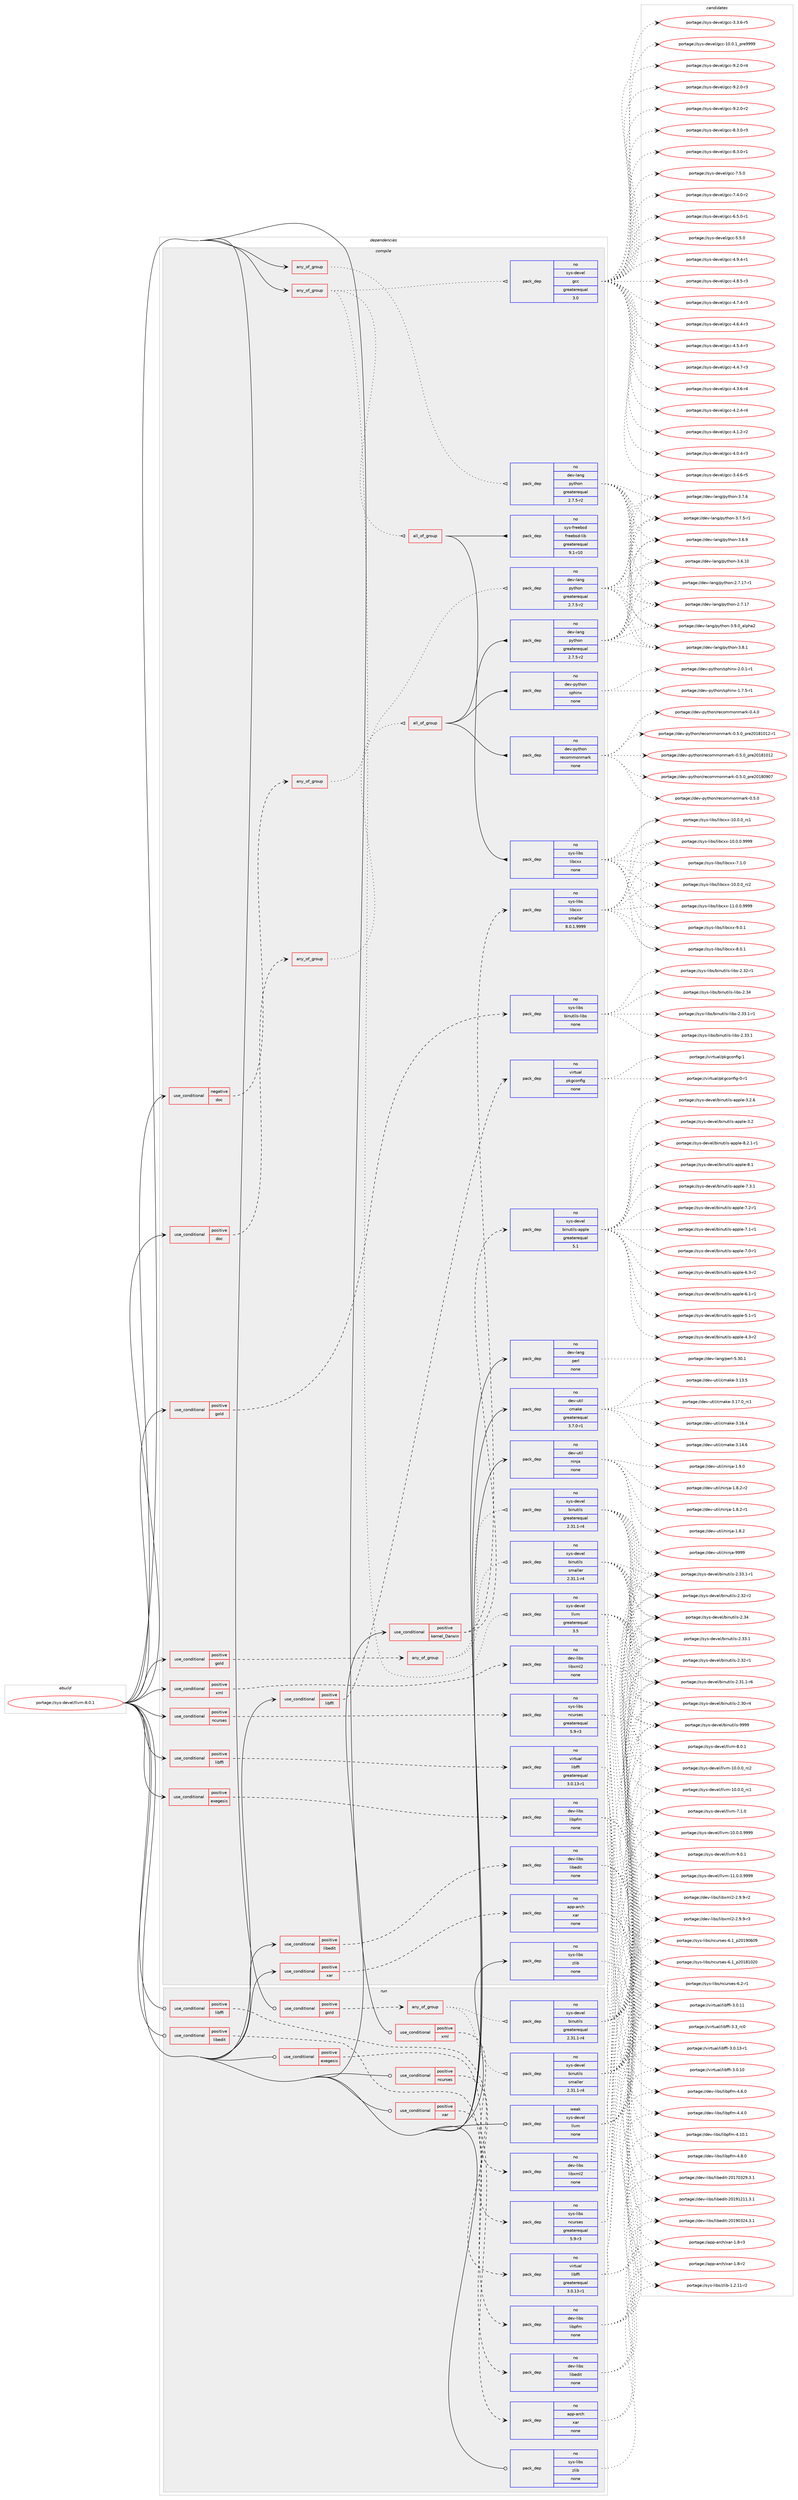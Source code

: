 digraph prolog {

# *************
# Graph options
# *************

newrank=true;
concentrate=true;
compound=true;
graph [rankdir=LR,fontname=Helvetica,fontsize=10,ranksep=1.5];#, ranksep=2.5, nodesep=0.2];
edge  [arrowhead=vee];
node  [fontname=Helvetica,fontsize=10];

# **********
# The ebuild
# **********

subgraph cluster_leftcol {
color=gray;
rank=same;
label=<<i>ebuild</i>>;
id [label="portage://sys-devel/llvm-8.0.1", color=red, width=4, href="../sys-devel/llvm-8.0.1.svg"];
}

# ****************
# The dependencies
# ****************

subgraph cluster_midcol {
color=gray;
label=<<i>dependencies</i>>;
subgraph cluster_compile {
fillcolor="#eeeeee";
style=filled;
label=<<i>compile</i>>;
subgraph any1010 {
dependency48656 [label=<<TABLE BORDER="0" CELLBORDER="1" CELLSPACING="0" CELLPADDING="4"><TR><TD CELLPADDING="10">any_of_group</TD></TR></TABLE>>, shape=none, color=red];subgraph pack37797 {
dependency48657 [label=<<TABLE BORDER="0" CELLBORDER="1" CELLSPACING="0" CELLPADDING="4" WIDTH="220"><TR><TD ROWSPAN="6" CELLPADDING="30">pack_dep</TD></TR><TR><TD WIDTH="110">no</TD></TR><TR><TD>dev-lang</TD></TR><TR><TD>python</TD></TR><TR><TD>greaterequal</TD></TR><TR><TD>2.7.5-r2</TD></TR></TABLE>>, shape=none, color=blue];
}
dependency48656:e -> dependency48657:w [weight=20,style="dotted",arrowhead="oinv"];
}
id:e -> dependency48656:w [weight=20,style="solid",arrowhead="vee"];
subgraph any1011 {
dependency48658 [label=<<TABLE BORDER="0" CELLBORDER="1" CELLSPACING="0" CELLPADDING="4"><TR><TD CELLPADDING="10">any_of_group</TD></TR></TABLE>>, shape=none, color=red];subgraph pack37798 {
dependency48659 [label=<<TABLE BORDER="0" CELLBORDER="1" CELLSPACING="0" CELLPADDING="4" WIDTH="220"><TR><TD ROWSPAN="6" CELLPADDING="30">pack_dep</TD></TR><TR><TD WIDTH="110">no</TD></TR><TR><TD>sys-devel</TD></TR><TR><TD>gcc</TD></TR><TR><TD>greaterequal</TD></TR><TR><TD>3.0</TD></TR></TABLE>>, shape=none, color=blue];
}
dependency48658:e -> dependency48659:w [weight=20,style="dotted",arrowhead="oinv"];
subgraph pack37799 {
dependency48660 [label=<<TABLE BORDER="0" CELLBORDER="1" CELLSPACING="0" CELLPADDING="4" WIDTH="220"><TR><TD ROWSPAN="6" CELLPADDING="30">pack_dep</TD></TR><TR><TD WIDTH="110">no</TD></TR><TR><TD>sys-devel</TD></TR><TR><TD>llvm</TD></TR><TR><TD>greaterequal</TD></TR><TR><TD>3.5</TD></TR></TABLE>>, shape=none, color=blue];
}
dependency48658:e -> dependency48660:w [weight=20,style="dotted",arrowhead="oinv"];
subgraph all63 {
dependency48661 [label=<<TABLE BORDER="0" CELLBORDER="1" CELLSPACING="0" CELLPADDING="4"><TR><TD CELLPADDING="10">all_of_group</TD></TR></TABLE>>, shape=none, color=red];subgraph pack37800 {
dependency48662 [label=<<TABLE BORDER="0" CELLBORDER="1" CELLSPACING="0" CELLPADDING="4" WIDTH="220"><TR><TD ROWSPAN="6" CELLPADDING="30">pack_dep</TD></TR><TR><TD WIDTH="110">no</TD></TR><TR><TD>sys-freebsd</TD></TR><TR><TD>freebsd-lib</TD></TR><TR><TD>greaterequal</TD></TR><TR><TD>9.1-r10</TD></TR></TABLE>>, shape=none, color=blue];
}
dependency48661:e -> dependency48662:w [weight=20,style="solid",arrowhead="inv"];
subgraph pack37801 {
dependency48663 [label=<<TABLE BORDER="0" CELLBORDER="1" CELLSPACING="0" CELLPADDING="4" WIDTH="220"><TR><TD ROWSPAN="6" CELLPADDING="30">pack_dep</TD></TR><TR><TD WIDTH="110">no</TD></TR><TR><TD>sys-libs</TD></TR><TR><TD>libcxx</TD></TR><TR><TD>none</TD></TR><TR><TD></TD></TR></TABLE>>, shape=none, color=blue];
}
dependency48661:e -> dependency48663:w [weight=20,style="solid",arrowhead="inv"];
}
dependency48658:e -> dependency48661:w [weight=20,style="dotted",arrowhead="oinv"];
}
id:e -> dependency48658:w [weight=20,style="solid",arrowhead="vee"];
subgraph cond9789 {
dependency48664 [label=<<TABLE BORDER="0" CELLBORDER="1" CELLSPACING="0" CELLPADDING="4"><TR><TD ROWSPAN="3" CELLPADDING="10">use_conditional</TD></TR><TR><TD>negative</TD></TR><TR><TD>doc</TD></TR></TABLE>>, shape=none, color=red];
subgraph any1012 {
dependency48665 [label=<<TABLE BORDER="0" CELLBORDER="1" CELLSPACING="0" CELLPADDING="4"><TR><TD CELLPADDING="10">any_of_group</TD></TR></TABLE>>, shape=none, color=red];subgraph pack37802 {
dependency48666 [label=<<TABLE BORDER="0" CELLBORDER="1" CELLSPACING="0" CELLPADDING="4" WIDTH="220"><TR><TD ROWSPAN="6" CELLPADDING="30">pack_dep</TD></TR><TR><TD WIDTH="110">no</TD></TR><TR><TD>dev-lang</TD></TR><TR><TD>python</TD></TR><TR><TD>greaterequal</TD></TR><TR><TD>2.7.5-r2</TD></TR></TABLE>>, shape=none, color=blue];
}
dependency48665:e -> dependency48666:w [weight=20,style="dotted",arrowhead="oinv"];
}
dependency48664:e -> dependency48665:w [weight=20,style="dashed",arrowhead="vee"];
}
id:e -> dependency48664:w [weight=20,style="solid",arrowhead="vee"];
subgraph cond9790 {
dependency48667 [label=<<TABLE BORDER="0" CELLBORDER="1" CELLSPACING="0" CELLPADDING="4"><TR><TD ROWSPAN="3" CELLPADDING="10">use_conditional</TD></TR><TR><TD>positive</TD></TR><TR><TD>doc</TD></TR></TABLE>>, shape=none, color=red];
subgraph any1013 {
dependency48668 [label=<<TABLE BORDER="0" CELLBORDER="1" CELLSPACING="0" CELLPADDING="4"><TR><TD CELLPADDING="10">any_of_group</TD></TR></TABLE>>, shape=none, color=red];subgraph all64 {
dependency48669 [label=<<TABLE BORDER="0" CELLBORDER="1" CELLSPACING="0" CELLPADDING="4"><TR><TD CELLPADDING="10">all_of_group</TD></TR></TABLE>>, shape=none, color=red];subgraph pack37803 {
dependency48670 [label=<<TABLE BORDER="0" CELLBORDER="1" CELLSPACING="0" CELLPADDING="4" WIDTH="220"><TR><TD ROWSPAN="6" CELLPADDING="30">pack_dep</TD></TR><TR><TD WIDTH="110">no</TD></TR><TR><TD>dev-lang</TD></TR><TR><TD>python</TD></TR><TR><TD>greaterequal</TD></TR><TR><TD>2.7.5-r2</TD></TR></TABLE>>, shape=none, color=blue];
}
dependency48669:e -> dependency48670:w [weight=20,style="solid",arrowhead="inv"];
subgraph pack37804 {
dependency48671 [label=<<TABLE BORDER="0" CELLBORDER="1" CELLSPACING="0" CELLPADDING="4" WIDTH="220"><TR><TD ROWSPAN="6" CELLPADDING="30">pack_dep</TD></TR><TR><TD WIDTH="110">no</TD></TR><TR><TD>dev-python</TD></TR><TR><TD>recommonmark</TD></TR><TR><TD>none</TD></TR><TR><TD></TD></TR></TABLE>>, shape=none, color=blue];
}
dependency48669:e -> dependency48671:w [weight=20,style="solid",arrowhead="inv"];
subgraph pack37805 {
dependency48672 [label=<<TABLE BORDER="0" CELLBORDER="1" CELLSPACING="0" CELLPADDING="4" WIDTH="220"><TR><TD ROWSPAN="6" CELLPADDING="30">pack_dep</TD></TR><TR><TD WIDTH="110">no</TD></TR><TR><TD>dev-python</TD></TR><TR><TD>sphinx</TD></TR><TR><TD>none</TD></TR><TR><TD></TD></TR></TABLE>>, shape=none, color=blue];
}
dependency48669:e -> dependency48672:w [weight=20,style="solid",arrowhead="inv"];
}
dependency48668:e -> dependency48669:w [weight=20,style="dotted",arrowhead="oinv"];
}
dependency48667:e -> dependency48668:w [weight=20,style="dashed",arrowhead="vee"];
}
id:e -> dependency48667:w [weight=20,style="solid",arrowhead="vee"];
subgraph cond9791 {
dependency48673 [label=<<TABLE BORDER="0" CELLBORDER="1" CELLSPACING="0" CELLPADDING="4"><TR><TD ROWSPAN="3" CELLPADDING="10">use_conditional</TD></TR><TR><TD>positive</TD></TR><TR><TD>exegesis</TD></TR></TABLE>>, shape=none, color=red];
subgraph pack37806 {
dependency48674 [label=<<TABLE BORDER="0" CELLBORDER="1" CELLSPACING="0" CELLPADDING="4" WIDTH="220"><TR><TD ROWSPAN="6" CELLPADDING="30">pack_dep</TD></TR><TR><TD WIDTH="110">no</TD></TR><TR><TD>dev-libs</TD></TR><TR><TD>libpfm</TD></TR><TR><TD>none</TD></TR><TR><TD></TD></TR></TABLE>>, shape=none, color=blue];
}
dependency48673:e -> dependency48674:w [weight=20,style="dashed",arrowhead="vee"];
}
id:e -> dependency48673:w [weight=20,style="solid",arrowhead="vee"];
subgraph cond9792 {
dependency48675 [label=<<TABLE BORDER="0" CELLBORDER="1" CELLSPACING="0" CELLPADDING="4"><TR><TD ROWSPAN="3" CELLPADDING="10">use_conditional</TD></TR><TR><TD>positive</TD></TR><TR><TD>gold</TD></TR></TABLE>>, shape=none, color=red];
subgraph any1014 {
dependency48676 [label=<<TABLE BORDER="0" CELLBORDER="1" CELLSPACING="0" CELLPADDING="4"><TR><TD CELLPADDING="10">any_of_group</TD></TR></TABLE>>, shape=none, color=red];subgraph pack37807 {
dependency48677 [label=<<TABLE BORDER="0" CELLBORDER="1" CELLSPACING="0" CELLPADDING="4" WIDTH="220"><TR><TD ROWSPAN="6" CELLPADDING="30">pack_dep</TD></TR><TR><TD WIDTH="110">no</TD></TR><TR><TD>sys-devel</TD></TR><TR><TD>binutils</TD></TR><TR><TD>greaterequal</TD></TR><TR><TD>2.31.1-r4</TD></TR></TABLE>>, shape=none, color=blue];
}
dependency48676:e -> dependency48677:w [weight=20,style="dotted",arrowhead="oinv"];
subgraph pack37808 {
dependency48678 [label=<<TABLE BORDER="0" CELLBORDER="1" CELLSPACING="0" CELLPADDING="4" WIDTH="220"><TR><TD ROWSPAN="6" CELLPADDING="30">pack_dep</TD></TR><TR><TD WIDTH="110">no</TD></TR><TR><TD>sys-devel</TD></TR><TR><TD>binutils</TD></TR><TR><TD>smaller</TD></TR><TR><TD>2.31.1-r4</TD></TR></TABLE>>, shape=none, color=blue];
}
dependency48676:e -> dependency48678:w [weight=20,style="dotted",arrowhead="oinv"];
}
dependency48675:e -> dependency48676:w [weight=20,style="dashed",arrowhead="vee"];
}
id:e -> dependency48675:w [weight=20,style="solid",arrowhead="vee"];
subgraph cond9793 {
dependency48679 [label=<<TABLE BORDER="0" CELLBORDER="1" CELLSPACING="0" CELLPADDING="4"><TR><TD ROWSPAN="3" CELLPADDING="10">use_conditional</TD></TR><TR><TD>positive</TD></TR><TR><TD>gold</TD></TR></TABLE>>, shape=none, color=red];
subgraph pack37809 {
dependency48680 [label=<<TABLE BORDER="0" CELLBORDER="1" CELLSPACING="0" CELLPADDING="4" WIDTH="220"><TR><TD ROWSPAN="6" CELLPADDING="30">pack_dep</TD></TR><TR><TD WIDTH="110">no</TD></TR><TR><TD>sys-libs</TD></TR><TR><TD>binutils-libs</TD></TR><TR><TD>none</TD></TR><TR><TD></TD></TR></TABLE>>, shape=none, color=blue];
}
dependency48679:e -> dependency48680:w [weight=20,style="dashed",arrowhead="vee"];
}
id:e -> dependency48679:w [weight=20,style="solid",arrowhead="vee"];
subgraph cond9794 {
dependency48681 [label=<<TABLE BORDER="0" CELLBORDER="1" CELLSPACING="0" CELLPADDING="4"><TR><TD ROWSPAN="3" CELLPADDING="10">use_conditional</TD></TR><TR><TD>positive</TD></TR><TR><TD>kernel_Darwin</TD></TR></TABLE>>, shape=none, color=red];
subgraph pack37810 {
dependency48682 [label=<<TABLE BORDER="0" CELLBORDER="1" CELLSPACING="0" CELLPADDING="4" WIDTH="220"><TR><TD ROWSPAN="6" CELLPADDING="30">pack_dep</TD></TR><TR><TD WIDTH="110">no</TD></TR><TR><TD>sys-libs</TD></TR><TR><TD>libcxx</TD></TR><TR><TD>smaller</TD></TR><TR><TD>8.0.1.9999</TD></TR></TABLE>>, shape=none, color=blue];
}
dependency48681:e -> dependency48682:w [weight=20,style="dashed",arrowhead="vee"];
subgraph pack37811 {
dependency48683 [label=<<TABLE BORDER="0" CELLBORDER="1" CELLSPACING="0" CELLPADDING="4" WIDTH="220"><TR><TD ROWSPAN="6" CELLPADDING="30">pack_dep</TD></TR><TR><TD WIDTH="110">no</TD></TR><TR><TD>sys-devel</TD></TR><TR><TD>binutils-apple</TD></TR><TR><TD>greaterequal</TD></TR><TR><TD>5.1</TD></TR></TABLE>>, shape=none, color=blue];
}
dependency48681:e -> dependency48683:w [weight=20,style="dashed",arrowhead="vee"];
}
id:e -> dependency48681:w [weight=20,style="solid",arrowhead="vee"];
subgraph cond9795 {
dependency48684 [label=<<TABLE BORDER="0" CELLBORDER="1" CELLSPACING="0" CELLPADDING="4"><TR><TD ROWSPAN="3" CELLPADDING="10">use_conditional</TD></TR><TR><TD>positive</TD></TR><TR><TD>libedit</TD></TR></TABLE>>, shape=none, color=red];
subgraph pack37812 {
dependency48685 [label=<<TABLE BORDER="0" CELLBORDER="1" CELLSPACING="0" CELLPADDING="4" WIDTH="220"><TR><TD ROWSPAN="6" CELLPADDING="30">pack_dep</TD></TR><TR><TD WIDTH="110">no</TD></TR><TR><TD>dev-libs</TD></TR><TR><TD>libedit</TD></TR><TR><TD>none</TD></TR><TR><TD></TD></TR></TABLE>>, shape=none, color=blue];
}
dependency48684:e -> dependency48685:w [weight=20,style="dashed",arrowhead="vee"];
}
id:e -> dependency48684:w [weight=20,style="solid",arrowhead="vee"];
subgraph cond9796 {
dependency48686 [label=<<TABLE BORDER="0" CELLBORDER="1" CELLSPACING="0" CELLPADDING="4"><TR><TD ROWSPAN="3" CELLPADDING="10">use_conditional</TD></TR><TR><TD>positive</TD></TR><TR><TD>libffi</TD></TR></TABLE>>, shape=none, color=red];
subgraph pack37813 {
dependency48687 [label=<<TABLE BORDER="0" CELLBORDER="1" CELLSPACING="0" CELLPADDING="4" WIDTH="220"><TR><TD ROWSPAN="6" CELLPADDING="30">pack_dep</TD></TR><TR><TD WIDTH="110">no</TD></TR><TR><TD>virtual</TD></TR><TR><TD>libffi</TD></TR><TR><TD>greaterequal</TD></TR><TR><TD>3.0.13-r1</TD></TR></TABLE>>, shape=none, color=blue];
}
dependency48686:e -> dependency48687:w [weight=20,style="dashed",arrowhead="vee"];
}
id:e -> dependency48686:w [weight=20,style="solid",arrowhead="vee"];
subgraph cond9797 {
dependency48688 [label=<<TABLE BORDER="0" CELLBORDER="1" CELLSPACING="0" CELLPADDING="4"><TR><TD ROWSPAN="3" CELLPADDING="10">use_conditional</TD></TR><TR><TD>positive</TD></TR><TR><TD>libffi</TD></TR></TABLE>>, shape=none, color=red];
subgraph pack37814 {
dependency48689 [label=<<TABLE BORDER="0" CELLBORDER="1" CELLSPACING="0" CELLPADDING="4" WIDTH="220"><TR><TD ROWSPAN="6" CELLPADDING="30">pack_dep</TD></TR><TR><TD WIDTH="110">no</TD></TR><TR><TD>virtual</TD></TR><TR><TD>pkgconfig</TD></TR><TR><TD>none</TD></TR><TR><TD></TD></TR></TABLE>>, shape=none, color=blue];
}
dependency48688:e -> dependency48689:w [weight=20,style="dashed",arrowhead="vee"];
}
id:e -> dependency48688:w [weight=20,style="solid",arrowhead="vee"];
subgraph cond9798 {
dependency48690 [label=<<TABLE BORDER="0" CELLBORDER="1" CELLSPACING="0" CELLPADDING="4"><TR><TD ROWSPAN="3" CELLPADDING="10">use_conditional</TD></TR><TR><TD>positive</TD></TR><TR><TD>ncurses</TD></TR></TABLE>>, shape=none, color=red];
subgraph pack37815 {
dependency48691 [label=<<TABLE BORDER="0" CELLBORDER="1" CELLSPACING="0" CELLPADDING="4" WIDTH="220"><TR><TD ROWSPAN="6" CELLPADDING="30">pack_dep</TD></TR><TR><TD WIDTH="110">no</TD></TR><TR><TD>sys-libs</TD></TR><TR><TD>ncurses</TD></TR><TR><TD>greaterequal</TD></TR><TR><TD>5.9-r3</TD></TR></TABLE>>, shape=none, color=blue];
}
dependency48690:e -> dependency48691:w [weight=20,style="dashed",arrowhead="vee"];
}
id:e -> dependency48690:w [weight=20,style="solid",arrowhead="vee"];
subgraph cond9799 {
dependency48692 [label=<<TABLE BORDER="0" CELLBORDER="1" CELLSPACING="0" CELLPADDING="4"><TR><TD ROWSPAN="3" CELLPADDING="10">use_conditional</TD></TR><TR><TD>positive</TD></TR><TR><TD>xar</TD></TR></TABLE>>, shape=none, color=red];
subgraph pack37816 {
dependency48693 [label=<<TABLE BORDER="0" CELLBORDER="1" CELLSPACING="0" CELLPADDING="4" WIDTH="220"><TR><TD ROWSPAN="6" CELLPADDING="30">pack_dep</TD></TR><TR><TD WIDTH="110">no</TD></TR><TR><TD>app-arch</TD></TR><TR><TD>xar</TD></TR><TR><TD>none</TD></TR><TR><TD></TD></TR></TABLE>>, shape=none, color=blue];
}
dependency48692:e -> dependency48693:w [weight=20,style="dashed",arrowhead="vee"];
}
id:e -> dependency48692:w [weight=20,style="solid",arrowhead="vee"];
subgraph cond9800 {
dependency48694 [label=<<TABLE BORDER="0" CELLBORDER="1" CELLSPACING="0" CELLPADDING="4"><TR><TD ROWSPAN="3" CELLPADDING="10">use_conditional</TD></TR><TR><TD>positive</TD></TR><TR><TD>xml</TD></TR></TABLE>>, shape=none, color=red];
subgraph pack37817 {
dependency48695 [label=<<TABLE BORDER="0" CELLBORDER="1" CELLSPACING="0" CELLPADDING="4" WIDTH="220"><TR><TD ROWSPAN="6" CELLPADDING="30">pack_dep</TD></TR><TR><TD WIDTH="110">no</TD></TR><TR><TD>dev-libs</TD></TR><TR><TD>libxml2</TD></TR><TR><TD>none</TD></TR><TR><TD></TD></TR></TABLE>>, shape=none, color=blue];
}
dependency48694:e -> dependency48695:w [weight=20,style="dashed",arrowhead="vee"];
}
id:e -> dependency48694:w [weight=20,style="solid",arrowhead="vee"];
subgraph pack37818 {
dependency48696 [label=<<TABLE BORDER="0" CELLBORDER="1" CELLSPACING="0" CELLPADDING="4" WIDTH="220"><TR><TD ROWSPAN="6" CELLPADDING="30">pack_dep</TD></TR><TR><TD WIDTH="110">no</TD></TR><TR><TD>dev-lang</TD></TR><TR><TD>perl</TD></TR><TR><TD>none</TD></TR><TR><TD></TD></TR></TABLE>>, shape=none, color=blue];
}
id:e -> dependency48696:w [weight=20,style="solid",arrowhead="vee"];
subgraph pack37819 {
dependency48697 [label=<<TABLE BORDER="0" CELLBORDER="1" CELLSPACING="0" CELLPADDING="4" WIDTH="220"><TR><TD ROWSPAN="6" CELLPADDING="30">pack_dep</TD></TR><TR><TD WIDTH="110">no</TD></TR><TR><TD>dev-util</TD></TR><TR><TD>cmake</TD></TR><TR><TD>greaterequal</TD></TR><TR><TD>3.7.0-r1</TD></TR></TABLE>>, shape=none, color=blue];
}
id:e -> dependency48697:w [weight=20,style="solid",arrowhead="vee"];
subgraph pack37820 {
dependency48698 [label=<<TABLE BORDER="0" CELLBORDER="1" CELLSPACING="0" CELLPADDING="4" WIDTH="220"><TR><TD ROWSPAN="6" CELLPADDING="30">pack_dep</TD></TR><TR><TD WIDTH="110">no</TD></TR><TR><TD>dev-util</TD></TR><TR><TD>ninja</TD></TR><TR><TD>none</TD></TR><TR><TD></TD></TR></TABLE>>, shape=none, color=blue];
}
id:e -> dependency48698:w [weight=20,style="solid",arrowhead="vee"];
subgraph pack37821 {
dependency48699 [label=<<TABLE BORDER="0" CELLBORDER="1" CELLSPACING="0" CELLPADDING="4" WIDTH="220"><TR><TD ROWSPAN="6" CELLPADDING="30">pack_dep</TD></TR><TR><TD WIDTH="110">no</TD></TR><TR><TD>sys-libs</TD></TR><TR><TD>zlib</TD></TR><TR><TD>none</TD></TR><TR><TD></TD></TR></TABLE>>, shape=none, color=blue];
}
id:e -> dependency48699:w [weight=20,style="solid",arrowhead="vee"];
}
subgraph cluster_compileandrun {
fillcolor="#eeeeee";
style=filled;
label=<<i>compile and run</i>>;
}
subgraph cluster_run {
fillcolor="#eeeeee";
style=filled;
label=<<i>run</i>>;
subgraph cond9801 {
dependency48700 [label=<<TABLE BORDER="0" CELLBORDER="1" CELLSPACING="0" CELLPADDING="4"><TR><TD ROWSPAN="3" CELLPADDING="10">use_conditional</TD></TR><TR><TD>positive</TD></TR><TR><TD>exegesis</TD></TR></TABLE>>, shape=none, color=red];
subgraph pack37822 {
dependency48701 [label=<<TABLE BORDER="0" CELLBORDER="1" CELLSPACING="0" CELLPADDING="4" WIDTH="220"><TR><TD ROWSPAN="6" CELLPADDING="30">pack_dep</TD></TR><TR><TD WIDTH="110">no</TD></TR><TR><TD>dev-libs</TD></TR><TR><TD>libpfm</TD></TR><TR><TD>none</TD></TR><TR><TD></TD></TR></TABLE>>, shape=none, color=blue];
}
dependency48700:e -> dependency48701:w [weight=20,style="dashed",arrowhead="vee"];
}
id:e -> dependency48700:w [weight=20,style="solid",arrowhead="odot"];
subgraph cond9802 {
dependency48702 [label=<<TABLE BORDER="0" CELLBORDER="1" CELLSPACING="0" CELLPADDING="4"><TR><TD ROWSPAN="3" CELLPADDING="10">use_conditional</TD></TR><TR><TD>positive</TD></TR><TR><TD>gold</TD></TR></TABLE>>, shape=none, color=red];
subgraph any1015 {
dependency48703 [label=<<TABLE BORDER="0" CELLBORDER="1" CELLSPACING="0" CELLPADDING="4"><TR><TD CELLPADDING="10">any_of_group</TD></TR></TABLE>>, shape=none, color=red];subgraph pack37823 {
dependency48704 [label=<<TABLE BORDER="0" CELLBORDER="1" CELLSPACING="0" CELLPADDING="4" WIDTH="220"><TR><TD ROWSPAN="6" CELLPADDING="30">pack_dep</TD></TR><TR><TD WIDTH="110">no</TD></TR><TR><TD>sys-devel</TD></TR><TR><TD>binutils</TD></TR><TR><TD>greaterequal</TD></TR><TR><TD>2.31.1-r4</TD></TR></TABLE>>, shape=none, color=blue];
}
dependency48703:e -> dependency48704:w [weight=20,style="dotted",arrowhead="oinv"];
subgraph pack37824 {
dependency48705 [label=<<TABLE BORDER="0" CELLBORDER="1" CELLSPACING="0" CELLPADDING="4" WIDTH="220"><TR><TD ROWSPAN="6" CELLPADDING="30">pack_dep</TD></TR><TR><TD WIDTH="110">no</TD></TR><TR><TD>sys-devel</TD></TR><TR><TD>binutils</TD></TR><TR><TD>smaller</TD></TR><TR><TD>2.31.1-r4</TD></TR></TABLE>>, shape=none, color=blue];
}
dependency48703:e -> dependency48705:w [weight=20,style="dotted",arrowhead="oinv"];
}
dependency48702:e -> dependency48703:w [weight=20,style="dashed",arrowhead="vee"];
}
id:e -> dependency48702:w [weight=20,style="solid",arrowhead="odot"];
subgraph cond9803 {
dependency48706 [label=<<TABLE BORDER="0" CELLBORDER="1" CELLSPACING="0" CELLPADDING="4"><TR><TD ROWSPAN="3" CELLPADDING="10">use_conditional</TD></TR><TR><TD>positive</TD></TR><TR><TD>libedit</TD></TR></TABLE>>, shape=none, color=red];
subgraph pack37825 {
dependency48707 [label=<<TABLE BORDER="0" CELLBORDER="1" CELLSPACING="0" CELLPADDING="4" WIDTH="220"><TR><TD ROWSPAN="6" CELLPADDING="30">pack_dep</TD></TR><TR><TD WIDTH="110">no</TD></TR><TR><TD>dev-libs</TD></TR><TR><TD>libedit</TD></TR><TR><TD>none</TD></TR><TR><TD></TD></TR></TABLE>>, shape=none, color=blue];
}
dependency48706:e -> dependency48707:w [weight=20,style="dashed",arrowhead="vee"];
}
id:e -> dependency48706:w [weight=20,style="solid",arrowhead="odot"];
subgraph cond9804 {
dependency48708 [label=<<TABLE BORDER="0" CELLBORDER="1" CELLSPACING="0" CELLPADDING="4"><TR><TD ROWSPAN="3" CELLPADDING="10">use_conditional</TD></TR><TR><TD>positive</TD></TR><TR><TD>libffi</TD></TR></TABLE>>, shape=none, color=red];
subgraph pack37826 {
dependency48709 [label=<<TABLE BORDER="0" CELLBORDER="1" CELLSPACING="0" CELLPADDING="4" WIDTH="220"><TR><TD ROWSPAN="6" CELLPADDING="30">pack_dep</TD></TR><TR><TD WIDTH="110">no</TD></TR><TR><TD>virtual</TD></TR><TR><TD>libffi</TD></TR><TR><TD>greaterequal</TD></TR><TR><TD>3.0.13-r1</TD></TR></TABLE>>, shape=none, color=blue];
}
dependency48708:e -> dependency48709:w [weight=20,style="dashed",arrowhead="vee"];
}
id:e -> dependency48708:w [weight=20,style="solid",arrowhead="odot"];
subgraph cond9805 {
dependency48710 [label=<<TABLE BORDER="0" CELLBORDER="1" CELLSPACING="0" CELLPADDING="4"><TR><TD ROWSPAN="3" CELLPADDING="10">use_conditional</TD></TR><TR><TD>positive</TD></TR><TR><TD>ncurses</TD></TR></TABLE>>, shape=none, color=red];
subgraph pack37827 {
dependency48711 [label=<<TABLE BORDER="0" CELLBORDER="1" CELLSPACING="0" CELLPADDING="4" WIDTH="220"><TR><TD ROWSPAN="6" CELLPADDING="30">pack_dep</TD></TR><TR><TD WIDTH="110">no</TD></TR><TR><TD>sys-libs</TD></TR><TR><TD>ncurses</TD></TR><TR><TD>greaterequal</TD></TR><TR><TD>5.9-r3</TD></TR></TABLE>>, shape=none, color=blue];
}
dependency48710:e -> dependency48711:w [weight=20,style="dashed",arrowhead="vee"];
}
id:e -> dependency48710:w [weight=20,style="solid",arrowhead="odot"];
subgraph cond9806 {
dependency48712 [label=<<TABLE BORDER="0" CELLBORDER="1" CELLSPACING="0" CELLPADDING="4"><TR><TD ROWSPAN="3" CELLPADDING="10">use_conditional</TD></TR><TR><TD>positive</TD></TR><TR><TD>xar</TD></TR></TABLE>>, shape=none, color=red];
subgraph pack37828 {
dependency48713 [label=<<TABLE BORDER="0" CELLBORDER="1" CELLSPACING="0" CELLPADDING="4" WIDTH="220"><TR><TD ROWSPAN="6" CELLPADDING="30">pack_dep</TD></TR><TR><TD WIDTH="110">no</TD></TR><TR><TD>app-arch</TD></TR><TR><TD>xar</TD></TR><TR><TD>none</TD></TR><TR><TD></TD></TR></TABLE>>, shape=none, color=blue];
}
dependency48712:e -> dependency48713:w [weight=20,style="dashed",arrowhead="vee"];
}
id:e -> dependency48712:w [weight=20,style="solid",arrowhead="odot"];
subgraph cond9807 {
dependency48714 [label=<<TABLE BORDER="0" CELLBORDER="1" CELLSPACING="0" CELLPADDING="4"><TR><TD ROWSPAN="3" CELLPADDING="10">use_conditional</TD></TR><TR><TD>positive</TD></TR><TR><TD>xml</TD></TR></TABLE>>, shape=none, color=red];
subgraph pack37829 {
dependency48715 [label=<<TABLE BORDER="0" CELLBORDER="1" CELLSPACING="0" CELLPADDING="4" WIDTH="220"><TR><TD ROWSPAN="6" CELLPADDING="30">pack_dep</TD></TR><TR><TD WIDTH="110">no</TD></TR><TR><TD>dev-libs</TD></TR><TR><TD>libxml2</TD></TR><TR><TD>none</TD></TR><TR><TD></TD></TR></TABLE>>, shape=none, color=blue];
}
dependency48714:e -> dependency48715:w [weight=20,style="dashed",arrowhead="vee"];
}
id:e -> dependency48714:w [weight=20,style="solid",arrowhead="odot"];
subgraph pack37830 {
dependency48716 [label=<<TABLE BORDER="0" CELLBORDER="1" CELLSPACING="0" CELLPADDING="4" WIDTH="220"><TR><TD ROWSPAN="6" CELLPADDING="30">pack_dep</TD></TR><TR><TD WIDTH="110">no</TD></TR><TR><TD>sys-libs</TD></TR><TR><TD>zlib</TD></TR><TR><TD>none</TD></TR><TR><TD></TD></TR></TABLE>>, shape=none, color=blue];
}
id:e -> dependency48716:w [weight=20,style="solid",arrowhead="odot"];
subgraph pack37831 {
dependency48717 [label=<<TABLE BORDER="0" CELLBORDER="1" CELLSPACING="0" CELLPADDING="4" WIDTH="220"><TR><TD ROWSPAN="6" CELLPADDING="30">pack_dep</TD></TR><TR><TD WIDTH="110">weak</TD></TR><TR><TD>sys-devel</TD></TR><TR><TD>llvm</TD></TR><TR><TD>none</TD></TR><TR><TD></TD></TR></TABLE>>, shape=none, color=blue];
}
id:e -> dependency48717:w [weight=20,style="solid",arrowhead="odot"];
}
}

# **************
# The candidates
# **************

subgraph cluster_choices {
rank=same;
color=gray;
label=<<i>candidates</i>>;

subgraph choice37797 {
color=black;
nodesep=1;
choice10010111845108971101034711212111610411111045514657464895971081121049750 [label="portage://dev-lang/python-3.9.0_alpha2", color=red, width=4,href="../dev-lang/python-3.9.0_alpha2.svg"];
choice100101118451089711010347112121116104111110455146564649 [label="portage://dev-lang/python-3.8.1", color=red, width=4,href="../dev-lang/python-3.8.1.svg"];
choice100101118451089711010347112121116104111110455146554654 [label="portage://dev-lang/python-3.7.6", color=red, width=4,href="../dev-lang/python-3.7.6.svg"];
choice1001011184510897110103471121211161041111104551465546534511449 [label="portage://dev-lang/python-3.7.5-r1", color=red, width=4,href="../dev-lang/python-3.7.5-r1.svg"];
choice100101118451089711010347112121116104111110455146544657 [label="portage://dev-lang/python-3.6.9", color=red, width=4,href="../dev-lang/python-3.6.9.svg"];
choice10010111845108971101034711212111610411111045514654464948 [label="portage://dev-lang/python-3.6.10", color=red, width=4,href="../dev-lang/python-3.6.10.svg"];
choice100101118451089711010347112121116104111110455046554649554511449 [label="portage://dev-lang/python-2.7.17-r1", color=red, width=4,href="../dev-lang/python-2.7.17-r1.svg"];
choice10010111845108971101034711212111610411111045504655464955 [label="portage://dev-lang/python-2.7.17", color=red, width=4,href="../dev-lang/python-2.7.17.svg"];
dependency48657:e -> choice10010111845108971101034711212111610411111045514657464895971081121049750:w [style=dotted,weight="100"];
dependency48657:e -> choice100101118451089711010347112121116104111110455146564649:w [style=dotted,weight="100"];
dependency48657:e -> choice100101118451089711010347112121116104111110455146554654:w [style=dotted,weight="100"];
dependency48657:e -> choice1001011184510897110103471121211161041111104551465546534511449:w [style=dotted,weight="100"];
dependency48657:e -> choice100101118451089711010347112121116104111110455146544657:w [style=dotted,weight="100"];
dependency48657:e -> choice10010111845108971101034711212111610411111045514654464948:w [style=dotted,weight="100"];
dependency48657:e -> choice100101118451089711010347112121116104111110455046554649554511449:w [style=dotted,weight="100"];
dependency48657:e -> choice10010111845108971101034711212111610411111045504655464955:w [style=dotted,weight="100"];
}
subgraph choice37798 {
color=black;
nodesep=1;
choice115121115451001011181011084710399994557465046484511452 [label="portage://sys-devel/gcc-9.2.0-r4", color=red, width=4,href="../sys-devel/gcc-9.2.0-r4.svg"];
choice115121115451001011181011084710399994557465046484511451 [label="portage://sys-devel/gcc-9.2.0-r3", color=red, width=4,href="../sys-devel/gcc-9.2.0-r3.svg"];
choice115121115451001011181011084710399994557465046484511450 [label="portage://sys-devel/gcc-9.2.0-r2", color=red, width=4,href="../sys-devel/gcc-9.2.0-r2.svg"];
choice115121115451001011181011084710399994556465146484511451 [label="portage://sys-devel/gcc-8.3.0-r3", color=red, width=4,href="../sys-devel/gcc-8.3.0-r3.svg"];
choice115121115451001011181011084710399994556465146484511449 [label="portage://sys-devel/gcc-8.3.0-r1", color=red, width=4,href="../sys-devel/gcc-8.3.0-r1.svg"];
choice11512111545100101118101108471039999455546534648 [label="portage://sys-devel/gcc-7.5.0", color=red, width=4,href="../sys-devel/gcc-7.5.0.svg"];
choice115121115451001011181011084710399994555465246484511450 [label="portage://sys-devel/gcc-7.4.0-r2", color=red, width=4,href="../sys-devel/gcc-7.4.0-r2.svg"];
choice115121115451001011181011084710399994554465346484511449 [label="portage://sys-devel/gcc-6.5.0-r1", color=red, width=4,href="../sys-devel/gcc-6.5.0-r1.svg"];
choice11512111545100101118101108471039999455346534648 [label="portage://sys-devel/gcc-5.5.0", color=red, width=4,href="../sys-devel/gcc-5.5.0.svg"];
choice115121115451001011181011084710399994552465746524511449 [label="portage://sys-devel/gcc-4.9.4-r1", color=red, width=4,href="../sys-devel/gcc-4.9.4-r1.svg"];
choice115121115451001011181011084710399994552465646534511451 [label="portage://sys-devel/gcc-4.8.5-r3", color=red, width=4,href="../sys-devel/gcc-4.8.5-r3.svg"];
choice115121115451001011181011084710399994552465546524511451 [label="portage://sys-devel/gcc-4.7.4-r3", color=red, width=4,href="../sys-devel/gcc-4.7.4-r3.svg"];
choice115121115451001011181011084710399994552465446524511451 [label="portage://sys-devel/gcc-4.6.4-r3", color=red, width=4,href="../sys-devel/gcc-4.6.4-r3.svg"];
choice115121115451001011181011084710399994552465346524511451 [label="portage://sys-devel/gcc-4.5.4-r3", color=red, width=4,href="../sys-devel/gcc-4.5.4-r3.svg"];
choice115121115451001011181011084710399994552465246554511451 [label="portage://sys-devel/gcc-4.4.7-r3", color=red, width=4,href="../sys-devel/gcc-4.4.7-r3.svg"];
choice115121115451001011181011084710399994552465146544511452 [label="portage://sys-devel/gcc-4.3.6-r4", color=red, width=4,href="../sys-devel/gcc-4.3.6-r4.svg"];
choice115121115451001011181011084710399994552465046524511452 [label="portage://sys-devel/gcc-4.2.4-r4", color=red, width=4,href="../sys-devel/gcc-4.2.4-r4.svg"];
choice115121115451001011181011084710399994552464946504511450 [label="portage://sys-devel/gcc-4.1.2-r2", color=red, width=4,href="../sys-devel/gcc-4.1.2-r2.svg"];
choice115121115451001011181011084710399994552464846524511451 [label="portage://sys-devel/gcc-4.0.4-r3", color=red, width=4,href="../sys-devel/gcc-4.0.4-r3.svg"];
choice115121115451001011181011084710399994551465246544511453 [label="portage://sys-devel/gcc-3.4.6-r5", color=red, width=4,href="../sys-devel/gcc-3.4.6-r5.svg"];
choice115121115451001011181011084710399994551465146544511453 [label="portage://sys-devel/gcc-3.3.6-r5", color=red, width=4,href="../sys-devel/gcc-3.3.6-r5.svg"];
choice11512111545100101118101108471039999454948464846499511211410157575757 [label="portage://sys-devel/gcc-10.0.1_pre9999", color=red, width=4,href="../sys-devel/gcc-10.0.1_pre9999.svg"];
dependency48659:e -> choice115121115451001011181011084710399994557465046484511452:w [style=dotted,weight="100"];
dependency48659:e -> choice115121115451001011181011084710399994557465046484511451:w [style=dotted,weight="100"];
dependency48659:e -> choice115121115451001011181011084710399994557465046484511450:w [style=dotted,weight="100"];
dependency48659:e -> choice115121115451001011181011084710399994556465146484511451:w [style=dotted,weight="100"];
dependency48659:e -> choice115121115451001011181011084710399994556465146484511449:w [style=dotted,weight="100"];
dependency48659:e -> choice11512111545100101118101108471039999455546534648:w [style=dotted,weight="100"];
dependency48659:e -> choice115121115451001011181011084710399994555465246484511450:w [style=dotted,weight="100"];
dependency48659:e -> choice115121115451001011181011084710399994554465346484511449:w [style=dotted,weight="100"];
dependency48659:e -> choice11512111545100101118101108471039999455346534648:w [style=dotted,weight="100"];
dependency48659:e -> choice115121115451001011181011084710399994552465746524511449:w [style=dotted,weight="100"];
dependency48659:e -> choice115121115451001011181011084710399994552465646534511451:w [style=dotted,weight="100"];
dependency48659:e -> choice115121115451001011181011084710399994552465546524511451:w [style=dotted,weight="100"];
dependency48659:e -> choice115121115451001011181011084710399994552465446524511451:w [style=dotted,weight="100"];
dependency48659:e -> choice115121115451001011181011084710399994552465346524511451:w [style=dotted,weight="100"];
dependency48659:e -> choice115121115451001011181011084710399994552465246554511451:w [style=dotted,weight="100"];
dependency48659:e -> choice115121115451001011181011084710399994552465146544511452:w [style=dotted,weight="100"];
dependency48659:e -> choice115121115451001011181011084710399994552465046524511452:w [style=dotted,weight="100"];
dependency48659:e -> choice115121115451001011181011084710399994552464946504511450:w [style=dotted,weight="100"];
dependency48659:e -> choice115121115451001011181011084710399994552464846524511451:w [style=dotted,weight="100"];
dependency48659:e -> choice115121115451001011181011084710399994551465246544511453:w [style=dotted,weight="100"];
dependency48659:e -> choice115121115451001011181011084710399994551465146544511453:w [style=dotted,weight="100"];
dependency48659:e -> choice11512111545100101118101108471039999454948464846499511211410157575757:w [style=dotted,weight="100"];
}
subgraph choice37799 {
color=black;
nodesep=1;
choice1151211154510010111810110847108108118109455746484649 [label="portage://sys-devel/llvm-9.0.1", color=red, width=4,href="../sys-devel/llvm-9.0.1.svg"];
choice1151211154510010111810110847108108118109455646484649 [label="portage://sys-devel/llvm-8.0.1", color=red, width=4,href="../sys-devel/llvm-8.0.1.svg"];
choice1151211154510010111810110847108108118109455546494648 [label="portage://sys-devel/llvm-7.1.0", color=red, width=4,href="../sys-devel/llvm-7.1.0.svg"];
choice1151211154510010111810110847108108118109454949464846484657575757 [label="portage://sys-devel/llvm-11.0.0.9999", color=red, width=4,href="../sys-devel/llvm-11.0.0.9999.svg"];
choice115121115451001011181011084710810811810945494846484648951149950 [label="portage://sys-devel/llvm-10.0.0_rc2", color=red, width=4,href="../sys-devel/llvm-10.0.0_rc2.svg"];
choice115121115451001011181011084710810811810945494846484648951149949 [label="portage://sys-devel/llvm-10.0.0_rc1", color=red, width=4,href="../sys-devel/llvm-10.0.0_rc1.svg"];
choice1151211154510010111810110847108108118109454948464846484657575757 [label="portage://sys-devel/llvm-10.0.0.9999", color=red, width=4,href="../sys-devel/llvm-10.0.0.9999.svg"];
dependency48660:e -> choice1151211154510010111810110847108108118109455746484649:w [style=dotted,weight="100"];
dependency48660:e -> choice1151211154510010111810110847108108118109455646484649:w [style=dotted,weight="100"];
dependency48660:e -> choice1151211154510010111810110847108108118109455546494648:w [style=dotted,weight="100"];
dependency48660:e -> choice1151211154510010111810110847108108118109454949464846484657575757:w [style=dotted,weight="100"];
dependency48660:e -> choice115121115451001011181011084710810811810945494846484648951149950:w [style=dotted,weight="100"];
dependency48660:e -> choice115121115451001011181011084710810811810945494846484648951149949:w [style=dotted,weight="100"];
dependency48660:e -> choice1151211154510010111810110847108108118109454948464846484657575757:w [style=dotted,weight="100"];
}
subgraph choice37800 {
color=black;
nodesep=1;
}
subgraph choice37801 {
color=black;
nodesep=1;
choice1151211154510810598115471081059899120120455746484649 [label="portage://sys-libs/libcxx-9.0.1", color=red, width=4,href="../sys-libs/libcxx-9.0.1.svg"];
choice1151211154510810598115471081059899120120455646484649 [label="portage://sys-libs/libcxx-8.0.1", color=red, width=4,href="../sys-libs/libcxx-8.0.1.svg"];
choice1151211154510810598115471081059899120120455546494648 [label="portage://sys-libs/libcxx-7.1.0", color=red, width=4,href="../sys-libs/libcxx-7.1.0.svg"];
choice1151211154510810598115471081059899120120454949464846484657575757 [label="portage://sys-libs/libcxx-11.0.0.9999", color=red, width=4,href="../sys-libs/libcxx-11.0.0.9999.svg"];
choice115121115451081059811547108105989912012045494846484648951149950 [label="portage://sys-libs/libcxx-10.0.0_rc2", color=red, width=4,href="../sys-libs/libcxx-10.0.0_rc2.svg"];
choice115121115451081059811547108105989912012045494846484648951149949 [label="portage://sys-libs/libcxx-10.0.0_rc1", color=red, width=4,href="../sys-libs/libcxx-10.0.0_rc1.svg"];
choice1151211154510810598115471081059899120120454948464846484657575757 [label="portage://sys-libs/libcxx-10.0.0.9999", color=red, width=4,href="../sys-libs/libcxx-10.0.0.9999.svg"];
dependency48663:e -> choice1151211154510810598115471081059899120120455746484649:w [style=dotted,weight="100"];
dependency48663:e -> choice1151211154510810598115471081059899120120455646484649:w [style=dotted,weight="100"];
dependency48663:e -> choice1151211154510810598115471081059899120120455546494648:w [style=dotted,weight="100"];
dependency48663:e -> choice1151211154510810598115471081059899120120454949464846484657575757:w [style=dotted,weight="100"];
dependency48663:e -> choice115121115451081059811547108105989912012045494846484648951149950:w [style=dotted,weight="100"];
dependency48663:e -> choice115121115451081059811547108105989912012045494846484648951149949:w [style=dotted,weight="100"];
dependency48663:e -> choice1151211154510810598115471081059899120120454948464846484657575757:w [style=dotted,weight="100"];
}
subgraph choice37802 {
color=black;
nodesep=1;
choice10010111845108971101034711212111610411111045514657464895971081121049750 [label="portage://dev-lang/python-3.9.0_alpha2", color=red, width=4,href="../dev-lang/python-3.9.0_alpha2.svg"];
choice100101118451089711010347112121116104111110455146564649 [label="portage://dev-lang/python-3.8.1", color=red, width=4,href="../dev-lang/python-3.8.1.svg"];
choice100101118451089711010347112121116104111110455146554654 [label="portage://dev-lang/python-3.7.6", color=red, width=4,href="../dev-lang/python-3.7.6.svg"];
choice1001011184510897110103471121211161041111104551465546534511449 [label="portage://dev-lang/python-3.7.5-r1", color=red, width=4,href="../dev-lang/python-3.7.5-r1.svg"];
choice100101118451089711010347112121116104111110455146544657 [label="portage://dev-lang/python-3.6.9", color=red, width=4,href="../dev-lang/python-3.6.9.svg"];
choice10010111845108971101034711212111610411111045514654464948 [label="portage://dev-lang/python-3.6.10", color=red, width=4,href="../dev-lang/python-3.6.10.svg"];
choice100101118451089711010347112121116104111110455046554649554511449 [label="portage://dev-lang/python-2.7.17-r1", color=red, width=4,href="../dev-lang/python-2.7.17-r1.svg"];
choice10010111845108971101034711212111610411111045504655464955 [label="portage://dev-lang/python-2.7.17", color=red, width=4,href="../dev-lang/python-2.7.17.svg"];
dependency48666:e -> choice10010111845108971101034711212111610411111045514657464895971081121049750:w [style=dotted,weight="100"];
dependency48666:e -> choice100101118451089711010347112121116104111110455146564649:w [style=dotted,weight="100"];
dependency48666:e -> choice100101118451089711010347112121116104111110455146554654:w [style=dotted,weight="100"];
dependency48666:e -> choice1001011184510897110103471121211161041111104551465546534511449:w [style=dotted,weight="100"];
dependency48666:e -> choice100101118451089711010347112121116104111110455146544657:w [style=dotted,weight="100"];
dependency48666:e -> choice10010111845108971101034711212111610411111045514654464948:w [style=dotted,weight="100"];
dependency48666:e -> choice100101118451089711010347112121116104111110455046554649554511449:w [style=dotted,weight="100"];
dependency48666:e -> choice10010111845108971101034711212111610411111045504655464955:w [style=dotted,weight="100"];
}
subgraph choice37803 {
color=black;
nodesep=1;
choice10010111845108971101034711212111610411111045514657464895971081121049750 [label="portage://dev-lang/python-3.9.0_alpha2", color=red, width=4,href="../dev-lang/python-3.9.0_alpha2.svg"];
choice100101118451089711010347112121116104111110455146564649 [label="portage://dev-lang/python-3.8.1", color=red, width=4,href="../dev-lang/python-3.8.1.svg"];
choice100101118451089711010347112121116104111110455146554654 [label="portage://dev-lang/python-3.7.6", color=red, width=4,href="../dev-lang/python-3.7.6.svg"];
choice1001011184510897110103471121211161041111104551465546534511449 [label="portage://dev-lang/python-3.7.5-r1", color=red, width=4,href="../dev-lang/python-3.7.5-r1.svg"];
choice100101118451089711010347112121116104111110455146544657 [label="portage://dev-lang/python-3.6.9", color=red, width=4,href="../dev-lang/python-3.6.9.svg"];
choice10010111845108971101034711212111610411111045514654464948 [label="portage://dev-lang/python-3.6.10", color=red, width=4,href="../dev-lang/python-3.6.10.svg"];
choice100101118451089711010347112121116104111110455046554649554511449 [label="portage://dev-lang/python-2.7.17-r1", color=red, width=4,href="../dev-lang/python-2.7.17-r1.svg"];
choice10010111845108971101034711212111610411111045504655464955 [label="portage://dev-lang/python-2.7.17", color=red, width=4,href="../dev-lang/python-2.7.17.svg"];
dependency48670:e -> choice10010111845108971101034711212111610411111045514657464895971081121049750:w [style=dotted,weight="100"];
dependency48670:e -> choice100101118451089711010347112121116104111110455146564649:w [style=dotted,weight="100"];
dependency48670:e -> choice100101118451089711010347112121116104111110455146554654:w [style=dotted,weight="100"];
dependency48670:e -> choice1001011184510897110103471121211161041111104551465546534511449:w [style=dotted,weight="100"];
dependency48670:e -> choice100101118451089711010347112121116104111110455146544657:w [style=dotted,weight="100"];
dependency48670:e -> choice10010111845108971101034711212111610411111045514654464948:w [style=dotted,weight="100"];
dependency48670:e -> choice100101118451089711010347112121116104111110455046554649554511449:w [style=dotted,weight="100"];
dependency48670:e -> choice10010111845108971101034711212111610411111045504655464955:w [style=dotted,weight="100"];
}
subgraph choice37804 {
color=black;
nodesep=1;
choice100101118451121211161041111104711410199111109109111110109971141074548465346489511211410150484956494849504511449 [label="portage://dev-python/recommonmark-0.5.0_pre20181012-r1", color=red, width=4,href="../dev-python/recommonmark-0.5.0_pre20181012-r1.svg"];
choice10010111845112121116104111110471141019911110910911111010997114107454846534648951121141015048495649484950 [label="portage://dev-python/recommonmark-0.5.0_pre20181012", color=red, width=4,href="../dev-python/recommonmark-0.5.0_pre20181012.svg"];
choice10010111845112121116104111110471141019911110910911111010997114107454846534648951121141015048495648574855 [label="portage://dev-python/recommonmark-0.5.0_pre20180907", color=red, width=4,href="../dev-python/recommonmark-0.5.0_pre20180907.svg"];
choice10010111845112121116104111110471141019911110910911111010997114107454846534648 [label="portage://dev-python/recommonmark-0.5.0", color=red, width=4,href="../dev-python/recommonmark-0.5.0.svg"];
choice10010111845112121116104111110471141019911110910911111010997114107454846524648 [label="portage://dev-python/recommonmark-0.4.0", color=red, width=4,href="../dev-python/recommonmark-0.4.0.svg"];
dependency48671:e -> choice100101118451121211161041111104711410199111109109111110109971141074548465346489511211410150484956494849504511449:w [style=dotted,weight="100"];
dependency48671:e -> choice10010111845112121116104111110471141019911110910911111010997114107454846534648951121141015048495649484950:w [style=dotted,weight="100"];
dependency48671:e -> choice10010111845112121116104111110471141019911110910911111010997114107454846534648951121141015048495648574855:w [style=dotted,weight="100"];
dependency48671:e -> choice10010111845112121116104111110471141019911110910911111010997114107454846534648:w [style=dotted,weight="100"];
dependency48671:e -> choice10010111845112121116104111110471141019911110910911111010997114107454846524648:w [style=dotted,weight="100"];
}
subgraph choice37805 {
color=black;
nodesep=1;
choice10010111845112121116104111110471151121041051101204550464846494511449 [label="portage://dev-python/sphinx-2.0.1-r1", color=red, width=4,href="../dev-python/sphinx-2.0.1-r1.svg"];
choice10010111845112121116104111110471151121041051101204549465546534511449 [label="portage://dev-python/sphinx-1.7.5-r1", color=red, width=4,href="../dev-python/sphinx-1.7.5-r1.svg"];
dependency48672:e -> choice10010111845112121116104111110471151121041051101204550464846494511449:w [style=dotted,weight="100"];
dependency48672:e -> choice10010111845112121116104111110471151121041051101204549465546534511449:w [style=dotted,weight="100"];
}
subgraph choice37806 {
color=black;
nodesep=1;
choice10010111845108105981154710810598112102109455246564648 [label="portage://dev-libs/libpfm-4.8.0", color=red, width=4,href="../dev-libs/libpfm-4.8.0.svg"];
choice10010111845108105981154710810598112102109455246544648 [label="portage://dev-libs/libpfm-4.6.0", color=red, width=4,href="../dev-libs/libpfm-4.6.0.svg"];
choice10010111845108105981154710810598112102109455246524648 [label="portage://dev-libs/libpfm-4.4.0", color=red, width=4,href="../dev-libs/libpfm-4.4.0.svg"];
choice1001011184510810598115471081059811210210945524649484649 [label="portage://dev-libs/libpfm-4.10.1", color=red, width=4,href="../dev-libs/libpfm-4.10.1.svg"];
dependency48674:e -> choice10010111845108105981154710810598112102109455246564648:w [style=dotted,weight="100"];
dependency48674:e -> choice10010111845108105981154710810598112102109455246544648:w [style=dotted,weight="100"];
dependency48674:e -> choice10010111845108105981154710810598112102109455246524648:w [style=dotted,weight="100"];
dependency48674:e -> choice1001011184510810598115471081059811210210945524649484649:w [style=dotted,weight="100"];
}
subgraph choice37807 {
color=black;
nodesep=1;
choice1151211154510010111810110847981051101171161051081154557575757 [label="portage://sys-devel/binutils-9999", color=red, width=4,href="../sys-devel/binutils-9999.svg"];
choice1151211154510010111810110847981051101171161051081154550465152 [label="portage://sys-devel/binutils-2.34", color=red, width=4,href="../sys-devel/binutils-2.34.svg"];
choice115121115451001011181011084798105110117116105108115455046515146494511449 [label="portage://sys-devel/binutils-2.33.1-r1", color=red, width=4,href="../sys-devel/binutils-2.33.1-r1.svg"];
choice11512111545100101118101108479810511011711610510811545504651514649 [label="portage://sys-devel/binutils-2.33.1", color=red, width=4,href="../sys-devel/binutils-2.33.1.svg"];
choice11512111545100101118101108479810511011711610510811545504651504511450 [label="portage://sys-devel/binutils-2.32-r2", color=red, width=4,href="../sys-devel/binutils-2.32-r2.svg"];
choice11512111545100101118101108479810511011711610510811545504651504511449 [label="portage://sys-devel/binutils-2.32-r1", color=red, width=4,href="../sys-devel/binutils-2.32-r1.svg"];
choice115121115451001011181011084798105110117116105108115455046514946494511454 [label="portage://sys-devel/binutils-2.31.1-r6", color=red, width=4,href="../sys-devel/binutils-2.31.1-r6.svg"];
choice11512111545100101118101108479810511011711610510811545504651484511452 [label="portage://sys-devel/binutils-2.30-r4", color=red, width=4,href="../sys-devel/binutils-2.30-r4.svg"];
dependency48677:e -> choice1151211154510010111810110847981051101171161051081154557575757:w [style=dotted,weight="100"];
dependency48677:e -> choice1151211154510010111810110847981051101171161051081154550465152:w [style=dotted,weight="100"];
dependency48677:e -> choice115121115451001011181011084798105110117116105108115455046515146494511449:w [style=dotted,weight="100"];
dependency48677:e -> choice11512111545100101118101108479810511011711610510811545504651514649:w [style=dotted,weight="100"];
dependency48677:e -> choice11512111545100101118101108479810511011711610510811545504651504511450:w [style=dotted,weight="100"];
dependency48677:e -> choice11512111545100101118101108479810511011711610510811545504651504511449:w [style=dotted,weight="100"];
dependency48677:e -> choice115121115451001011181011084798105110117116105108115455046514946494511454:w [style=dotted,weight="100"];
dependency48677:e -> choice11512111545100101118101108479810511011711610510811545504651484511452:w [style=dotted,weight="100"];
}
subgraph choice37808 {
color=black;
nodesep=1;
choice1151211154510010111810110847981051101171161051081154557575757 [label="portage://sys-devel/binutils-9999", color=red, width=4,href="../sys-devel/binutils-9999.svg"];
choice1151211154510010111810110847981051101171161051081154550465152 [label="portage://sys-devel/binutils-2.34", color=red, width=4,href="../sys-devel/binutils-2.34.svg"];
choice115121115451001011181011084798105110117116105108115455046515146494511449 [label="portage://sys-devel/binutils-2.33.1-r1", color=red, width=4,href="../sys-devel/binutils-2.33.1-r1.svg"];
choice11512111545100101118101108479810511011711610510811545504651514649 [label="portage://sys-devel/binutils-2.33.1", color=red, width=4,href="../sys-devel/binutils-2.33.1.svg"];
choice11512111545100101118101108479810511011711610510811545504651504511450 [label="portage://sys-devel/binutils-2.32-r2", color=red, width=4,href="../sys-devel/binutils-2.32-r2.svg"];
choice11512111545100101118101108479810511011711610510811545504651504511449 [label="portage://sys-devel/binutils-2.32-r1", color=red, width=4,href="../sys-devel/binutils-2.32-r1.svg"];
choice115121115451001011181011084798105110117116105108115455046514946494511454 [label="portage://sys-devel/binutils-2.31.1-r6", color=red, width=4,href="../sys-devel/binutils-2.31.1-r6.svg"];
choice11512111545100101118101108479810511011711610510811545504651484511452 [label="portage://sys-devel/binutils-2.30-r4", color=red, width=4,href="../sys-devel/binutils-2.30-r4.svg"];
dependency48678:e -> choice1151211154510010111810110847981051101171161051081154557575757:w [style=dotted,weight="100"];
dependency48678:e -> choice1151211154510010111810110847981051101171161051081154550465152:w [style=dotted,weight="100"];
dependency48678:e -> choice115121115451001011181011084798105110117116105108115455046515146494511449:w [style=dotted,weight="100"];
dependency48678:e -> choice11512111545100101118101108479810511011711610510811545504651514649:w [style=dotted,weight="100"];
dependency48678:e -> choice11512111545100101118101108479810511011711610510811545504651504511450:w [style=dotted,weight="100"];
dependency48678:e -> choice11512111545100101118101108479810511011711610510811545504651504511449:w [style=dotted,weight="100"];
dependency48678:e -> choice115121115451001011181011084798105110117116105108115455046514946494511454:w [style=dotted,weight="100"];
dependency48678:e -> choice11512111545100101118101108479810511011711610510811545504651484511452:w [style=dotted,weight="100"];
}
subgraph choice37809 {
color=black;
nodesep=1;
choice1151211154510810598115479810511011711610510811545108105981154550465152 [label="portage://sys-libs/binutils-libs-2.34", color=red, width=4,href="../sys-libs/binutils-libs-2.34.svg"];
choice115121115451081059811547981051101171161051081154510810598115455046515146494511449 [label="portage://sys-libs/binutils-libs-2.33.1-r1", color=red, width=4,href="../sys-libs/binutils-libs-2.33.1-r1.svg"];
choice11512111545108105981154798105110117116105108115451081059811545504651514649 [label="portage://sys-libs/binutils-libs-2.33.1", color=red, width=4,href="../sys-libs/binutils-libs-2.33.1.svg"];
choice11512111545108105981154798105110117116105108115451081059811545504651504511449 [label="portage://sys-libs/binutils-libs-2.32-r1", color=red, width=4,href="../sys-libs/binutils-libs-2.32-r1.svg"];
dependency48680:e -> choice1151211154510810598115479810511011711610510811545108105981154550465152:w [style=dotted,weight="100"];
dependency48680:e -> choice115121115451081059811547981051101171161051081154510810598115455046515146494511449:w [style=dotted,weight="100"];
dependency48680:e -> choice11512111545108105981154798105110117116105108115451081059811545504651514649:w [style=dotted,weight="100"];
dependency48680:e -> choice11512111545108105981154798105110117116105108115451081059811545504651504511449:w [style=dotted,weight="100"];
}
subgraph choice37810 {
color=black;
nodesep=1;
choice1151211154510810598115471081059899120120455746484649 [label="portage://sys-libs/libcxx-9.0.1", color=red, width=4,href="../sys-libs/libcxx-9.0.1.svg"];
choice1151211154510810598115471081059899120120455646484649 [label="portage://sys-libs/libcxx-8.0.1", color=red, width=4,href="../sys-libs/libcxx-8.0.1.svg"];
choice1151211154510810598115471081059899120120455546494648 [label="portage://sys-libs/libcxx-7.1.0", color=red, width=4,href="../sys-libs/libcxx-7.1.0.svg"];
choice1151211154510810598115471081059899120120454949464846484657575757 [label="portage://sys-libs/libcxx-11.0.0.9999", color=red, width=4,href="../sys-libs/libcxx-11.0.0.9999.svg"];
choice115121115451081059811547108105989912012045494846484648951149950 [label="portage://sys-libs/libcxx-10.0.0_rc2", color=red, width=4,href="../sys-libs/libcxx-10.0.0_rc2.svg"];
choice115121115451081059811547108105989912012045494846484648951149949 [label="portage://sys-libs/libcxx-10.0.0_rc1", color=red, width=4,href="../sys-libs/libcxx-10.0.0_rc1.svg"];
choice1151211154510810598115471081059899120120454948464846484657575757 [label="portage://sys-libs/libcxx-10.0.0.9999", color=red, width=4,href="../sys-libs/libcxx-10.0.0.9999.svg"];
dependency48682:e -> choice1151211154510810598115471081059899120120455746484649:w [style=dotted,weight="100"];
dependency48682:e -> choice1151211154510810598115471081059899120120455646484649:w [style=dotted,weight="100"];
dependency48682:e -> choice1151211154510810598115471081059899120120455546494648:w [style=dotted,weight="100"];
dependency48682:e -> choice1151211154510810598115471081059899120120454949464846484657575757:w [style=dotted,weight="100"];
dependency48682:e -> choice115121115451081059811547108105989912012045494846484648951149950:w [style=dotted,weight="100"];
dependency48682:e -> choice115121115451081059811547108105989912012045494846484648951149949:w [style=dotted,weight="100"];
dependency48682:e -> choice1151211154510810598115471081059899120120454948464846484657575757:w [style=dotted,weight="100"];
}
subgraph choice37811 {
color=black;
nodesep=1;
choice11512111545100101118101108479810511011711610510811545971121121081014556465046494511449 [label="portage://sys-devel/binutils-apple-8.2.1-r1", color=red, width=4,href="../sys-devel/binutils-apple-8.2.1-r1.svg"];
choice115121115451001011181011084798105110117116105108115459711211210810145564649 [label="portage://sys-devel/binutils-apple-8.1", color=red, width=4,href="../sys-devel/binutils-apple-8.1.svg"];
choice1151211154510010111810110847981051101171161051081154597112112108101455546514649 [label="portage://sys-devel/binutils-apple-7.3.1", color=red, width=4,href="../sys-devel/binutils-apple-7.3.1.svg"];
choice1151211154510010111810110847981051101171161051081154597112112108101455546504511449 [label="portage://sys-devel/binutils-apple-7.2-r1", color=red, width=4,href="../sys-devel/binutils-apple-7.2-r1.svg"];
choice1151211154510010111810110847981051101171161051081154597112112108101455546494511449 [label="portage://sys-devel/binutils-apple-7.1-r1", color=red, width=4,href="../sys-devel/binutils-apple-7.1-r1.svg"];
choice1151211154510010111810110847981051101171161051081154597112112108101455546484511449 [label="portage://sys-devel/binutils-apple-7.0-r1", color=red, width=4,href="../sys-devel/binutils-apple-7.0-r1.svg"];
choice1151211154510010111810110847981051101171161051081154597112112108101455446514511450 [label="portage://sys-devel/binutils-apple-6.3-r2", color=red, width=4,href="../sys-devel/binutils-apple-6.3-r2.svg"];
choice1151211154510010111810110847981051101171161051081154597112112108101455446494511449 [label="portage://sys-devel/binutils-apple-6.1-r1", color=red, width=4,href="../sys-devel/binutils-apple-6.1-r1.svg"];
choice1151211154510010111810110847981051101171161051081154597112112108101455346494511449 [label="portage://sys-devel/binutils-apple-5.1-r1", color=red, width=4,href="../sys-devel/binutils-apple-5.1-r1.svg"];
choice1151211154510010111810110847981051101171161051081154597112112108101455246514511450 [label="portage://sys-devel/binutils-apple-4.3-r2", color=red, width=4,href="../sys-devel/binutils-apple-4.3-r2.svg"];
choice1151211154510010111810110847981051101171161051081154597112112108101455146504654 [label="portage://sys-devel/binutils-apple-3.2.6", color=red, width=4,href="../sys-devel/binutils-apple-3.2.6.svg"];
choice115121115451001011181011084798105110117116105108115459711211210810145514650 [label="portage://sys-devel/binutils-apple-3.2", color=red, width=4,href="../sys-devel/binutils-apple-3.2.svg"];
dependency48683:e -> choice11512111545100101118101108479810511011711610510811545971121121081014556465046494511449:w [style=dotted,weight="100"];
dependency48683:e -> choice115121115451001011181011084798105110117116105108115459711211210810145564649:w [style=dotted,weight="100"];
dependency48683:e -> choice1151211154510010111810110847981051101171161051081154597112112108101455546514649:w [style=dotted,weight="100"];
dependency48683:e -> choice1151211154510010111810110847981051101171161051081154597112112108101455546504511449:w [style=dotted,weight="100"];
dependency48683:e -> choice1151211154510010111810110847981051101171161051081154597112112108101455546494511449:w [style=dotted,weight="100"];
dependency48683:e -> choice1151211154510010111810110847981051101171161051081154597112112108101455546484511449:w [style=dotted,weight="100"];
dependency48683:e -> choice1151211154510010111810110847981051101171161051081154597112112108101455446514511450:w [style=dotted,weight="100"];
dependency48683:e -> choice1151211154510010111810110847981051101171161051081154597112112108101455446494511449:w [style=dotted,weight="100"];
dependency48683:e -> choice1151211154510010111810110847981051101171161051081154597112112108101455346494511449:w [style=dotted,weight="100"];
dependency48683:e -> choice1151211154510010111810110847981051101171161051081154597112112108101455246514511450:w [style=dotted,weight="100"];
dependency48683:e -> choice1151211154510010111810110847981051101171161051081154597112112108101455146504654:w [style=dotted,weight="100"];
dependency48683:e -> choice115121115451001011181011084798105110117116105108115459711211210810145514650:w [style=dotted,weight="100"];
}
subgraph choice37812 {
color=black;
nodesep=1;
choice1001011184510810598115471081059810110010511645504849574950494946514649 [label="portage://dev-libs/libedit-20191211.3.1", color=red, width=4,href="../dev-libs/libedit-20191211.3.1.svg"];
choice1001011184510810598115471081059810110010511645504849574851505246514649 [label="portage://dev-libs/libedit-20190324.3.1", color=red, width=4,href="../dev-libs/libedit-20190324.3.1.svg"];
choice1001011184510810598115471081059810110010511645504849554851505746514649 [label="portage://dev-libs/libedit-20170329.3.1", color=red, width=4,href="../dev-libs/libedit-20170329.3.1.svg"];
dependency48685:e -> choice1001011184510810598115471081059810110010511645504849574950494946514649:w [style=dotted,weight="100"];
dependency48685:e -> choice1001011184510810598115471081059810110010511645504849574851505246514649:w [style=dotted,weight="100"];
dependency48685:e -> choice1001011184510810598115471081059810110010511645504849554851505746514649:w [style=dotted,weight="100"];
}
subgraph choice37813 {
color=black;
nodesep=1;
choice11810511411611797108471081059810210210545514651951149948 [label="portage://virtual/libffi-3.3_rc0", color=red, width=4,href="../virtual/libffi-3.3_rc0.svg"];
choice118105114116117971084710810598102102105455146484649514511449 [label="portage://virtual/libffi-3.0.13-r1", color=red, width=4,href="../virtual/libffi-3.0.13-r1.svg"];
choice11810511411611797108471081059810210210545514648464949 [label="portage://virtual/libffi-3.0.11", color=red, width=4,href="../virtual/libffi-3.0.11.svg"];
choice11810511411611797108471081059810210210545514648464948 [label="portage://virtual/libffi-3.0.10", color=red, width=4,href="../virtual/libffi-3.0.10.svg"];
dependency48687:e -> choice11810511411611797108471081059810210210545514651951149948:w [style=dotted,weight="100"];
dependency48687:e -> choice118105114116117971084710810598102102105455146484649514511449:w [style=dotted,weight="100"];
dependency48687:e -> choice11810511411611797108471081059810210210545514648464949:w [style=dotted,weight="100"];
dependency48687:e -> choice11810511411611797108471081059810210210545514648464948:w [style=dotted,weight="100"];
}
subgraph choice37814 {
color=black;
nodesep=1;
choice1181051141161179710847112107103991111101021051034549 [label="portage://virtual/pkgconfig-1", color=red, width=4,href="../virtual/pkgconfig-1.svg"];
choice11810511411611797108471121071039911111010210510345484511449 [label="portage://virtual/pkgconfig-0-r1", color=red, width=4,href="../virtual/pkgconfig-0-r1.svg"];
dependency48689:e -> choice1181051141161179710847112107103991111101021051034549:w [style=dotted,weight="100"];
dependency48689:e -> choice11810511411611797108471121071039911111010210510345484511449:w [style=dotted,weight="100"];
}
subgraph choice37815 {
color=black;
nodesep=1;
choice11512111545108105981154711099117114115101115455446504511449 [label="portage://sys-libs/ncurses-6.2-r1", color=red, width=4,href="../sys-libs/ncurses-6.2-r1.svg"];
choice1151211154510810598115471109911711411510111545544649951125048495748544857 [label="portage://sys-libs/ncurses-6.1_p20190609", color=red, width=4,href="../sys-libs/ncurses-6.1_p20190609.svg"];
choice1151211154510810598115471109911711411510111545544649951125048495649485048 [label="portage://sys-libs/ncurses-6.1_p20181020", color=red, width=4,href="../sys-libs/ncurses-6.1_p20181020.svg"];
dependency48691:e -> choice11512111545108105981154711099117114115101115455446504511449:w [style=dotted,weight="100"];
dependency48691:e -> choice1151211154510810598115471109911711411510111545544649951125048495748544857:w [style=dotted,weight="100"];
dependency48691:e -> choice1151211154510810598115471109911711411510111545544649951125048495649485048:w [style=dotted,weight="100"];
}
subgraph choice37816 {
color=black;
nodesep=1;
choice971121124597114991044712097114454946564511451 [label="portage://app-arch/xar-1.8-r3", color=red, width=4,href="../app-arch/xar-1.8-r3.svg"];
choice971121124597114991044712097114454946564511450 [label="portage://app-arch/xar-1.8-r2", color=red, width=4,href="../app-arch/xar-1.8-r2.svg"];
dependency48693:e -> choice971121124597114991044712097114454946564511451:w [style=dotted,weight="100"];
dependency48693:e -> choice971121124597114991044712097114454946564511450:w [style=dotted,weight="100"];
}
subgraph choice37817 {
color=black;
nodesep=1;
choice10010111845108105981154710810598120109108504550465746574511451 [label="portage://dev-libs/libxml2-2.9.9-r3", color=red, width=4,href="../dev-libs/libxml2-2.9.9-r3.svg"];
choice10010111845108105981154710810598120109108504550465746574511450 [label="portage://dev-libs/libxml2-2.9.9-r2", color=red, width=4,href="../dev-libs/libxml2-2.9.9-r2.svg"];
dependency48695:e -> choice10010111845108105981154710810598120109108504550465746574511451:w [style=dotted,weight="100"];
dependency48695:e -> choice10010111845108105981154710810598120109108504550465746574511450:w [style=dotted,weight="100"];
}
subgraph choice37818 {
color=black;
nodesep=1;
choice10010111845108971101034711210111410845534651484649 [label="portage://dev-lang/perl-5.30.1", color=red, width=4,href="../dev-lang/perl-5.30.1.svg"];
dependency48696:e -> choice10010111845108971101034711210111410845534651484649:w [style=dotted,weight="100"];
}
subgraph choice37819 {
color=black;
nodesep=1;
choice1001011184511711610510847991099710710145514649554648951149949 [label="portage://dev-util/cmake-3.17.0_rc1", color=red, width=4,href="../dev-util/cmake-3.17.0_rc1.svg"];
choice1001011184511711610510847991099710710145514649544652 [label="portage://dev-util/cmake-3.16.4", color=red, width=4,href="../dev-util/cmake-3.16.4.svg"];
choice1001011184511711610510847991099710710145514649524654 [label="portage://dev-util/cmake-3.14.6", color=red, width=4,href="../dev-util/cmake-3.14.6.svg"];
choice1001011184511711610510847991099710710145514649514653 [label="portage://dev-util/cmake-3.13.5", color=red, width=4,href="../dev-util/cmake-3.13.5.svg"];
dependency48697:e -> choice1001011184511711610510847991099710710145514649554648951149949:w [style=dotted,weight="100"];
dependency48697:e -> choice1001011184511711610510847991099710710145514649544652:w [style=dotted,weight="100"];
dependency48697:e -> choice1001011184511711610510847991099710710145514649524654:w [style=dotted,weight="100"];
dependency48697:e -> choice1001011184511711610510847991099710710145514649514653:w [style=dotted,weight="100"];
}
subgraph choice37820 {
color=black;
nodesep=1;
choice1001011184511711610510847110105110106974557575757 [label="portage://dev-util/ninja-9999", color=red, width=4,href="../dev-util/ninja-9999.svg"];
choice100101118451171161051084711010511010697454946574648 [label="portage://dev-util/ninja-1.9.0", color=red, width=4,href="../dev-util/ninja-1.9.0.svg"];
choice1001011184511711610510847110105110106974549465646504511450 [label="portage://dev-util/ninja-1.8.2-r2", color=red, width=4,href="../dev-util/ninja-1.8.2-r2.svg"];
choice1001011184511711610510847110105110106974549465646504511449 [label="portage://dev-util/ninja-1.8.2-r1", color=red, width=4,href="../dev-util/ninja-1.8.2-r1.svg"];
choice100101118451171161051084711010511010697454946564650 [label="portage://dev-util/ninja-1.8.2", color=red, width=4,href="../dev-util/ninja-1.8.2.svg"];
dependency48698:e -> choice1001011184511711610510847110105110106974557575757:w [style=dotted,weight="100"];
dependency48698:e -> choice100101118451171161051084711010511010697454946574648:w [style=dotted,weight="100"];
dependency48698:e -> choice1001011184511711610510847110105110106974549465646504511450:w [style=dotted,weight="100"];
dependency48698:e -> choice1001011184511711610510847110105110106974549465646504511449:w [style=dotted,weight="100"];
dependency48698:e -> choice100101118451171161051084711010511010697454946564650:w [style=dotted,weight="100"];
}
subgraph choice37821 {
color=black;
nodesep=1;
choice11512111545108105981154712210810598454946504649494511450 [label="portage://sys-libs/zlib-1.2.11-r2", color=red, width=4,href="../sys-libs/zlib-1.2.11-r2.svg"];
dependency48699:e -> choice11512111545108105981154712210810598454946504649494511450:w [style=dotted,weight="100"];
}
subgraph choice37822 {
color=black;
nodesep=1;
choice10010111845108105981154710810598112102109455246564648 [label="portage://dev-libs/libpfm-4.8.0", color=red, width=4,href="../dev-libs/libpfm-4.8.0.svg"];
choice10010111845108105981154710810598112102109455246544648 [label="portage://dev-libs/libpfm-4.6.0", color=red, width=4,href="../dev-libs/libpfm-4.6.0.svg"];
choice10010111845108105981154710810598112102109455246524648 [label="portage://dev-libs/libpfm-4.4.0", color=red, width=4,href="../dev-libs/libpfm-4.4.0.svg"];
choice1001011184510810598115471081059811210210945524649484649 [label="portage://dev-libs/libpfm-4.10.1", color=red, width=4,href="../dev-libs/libpfm-4.10.1.svg"];
dependency48701:e -> choice10010111845108105981154710810598112102109455246564648:w [style=dotted,weight="100"];
dependency48701:e -> choice10010111845108105981154710810598112102109455246544648:w [style=dotted,weight="100"];
dependency48701:e -> choice10010111845108105981154710810598112102109455246524648:w [style=dotted,weight="100"];
dependency48701:e -> choice1001011184510810598115471081059811210210945524649484649:w [style=dotted,weight="100"];
}
subgraph choice37823 {
color=black;
nodesep=1;
choice1151211154510010111810110847981051101171161051081154557575757 [label="portage://sys-devel/binutils-9999", color=red, width=4,href="../sys-devel/binutils-9999.svg"];
choice1151211154510010111810110847981051101171161051081154550465152 [label="portage://sys-devel/binutils-2.34", color=red, width=4,href="../sys-devel/binutils-2.34.svg"];
choice115121115451001011181011084798105110117116105108115455046515146494511449 [label="portage://sys-devel/binutils-2.33.1-r1", color=red, width=4,href="../sys-devel/binutils-2.33.1-r1.svg"];
choice11512111545100101118101108479810511011711610510811545504651514649 [label="portage://sys-devel/binutils-2.33.1", color=red, width=4,href="../sys-devel/binutils-2.33.1.svg"];
choice11512111545100101118101108479810511011711610510811545504651504511450 [label="portage://sys-devel/binutils-2.32-r2", color=red, width=4,href="../sys-devel/binutils-2.32-r2.svg"];
choice11512111545100101118101108479810511011711610510811545504651504511449 [label="portage://sys-devel/binutils-2.32-r1", color=red, width=4,href="../sys-devel/binutils-2.32-r1.svg"];
choice115121115451001011181011084798105110117116105108115455046514946494511454 [label="portage://sys-devel/binutils-2.31.1-r6", color=red, width=4,href="../sys-devel/binutils-2.31.1-r6.svg"];
choice11512111545100101118101108479810511011711610510811545504651484511452 [label="portage://sys-devel/binutils-2.30-r4", color=red, width=4,href="../sys-devel/binutils-2.30-r4.svg"];
dependency48704:e -> choice1151211154510010111810110847981051101171161051081154557575757:w [style=dotted,weight="100"];
dependency48704:e -> choice1151211154510010111810110847981051101171161051081154550465152:w [style=dotted,weight="100"];
dependency48704:e -> choice115121115451001011181011084798105110117116105108115455046515146494511449:w [style=dotted,weight="100"];
dependency48704:e -> choice11512111545100101118101108479810511011711610510811545504651514649:w [style=dotted,weight="100"];
dependency48704:e -> choice11512111545100101118101108479810511011711610510811545504651504511450:w [style=dotted,weight="100"];
dependency48704:e -> choice11512111545100101118101108479810511011711610510811545504651504511449:w [style=dotted,weight="100"];
dependency48704:e -> choice115121115451001011181011084798105110117116105108115455046514946494511454:w [style=dotted,weight="100"];
dependency48704:e -> choice11512111545100101118101108479810511011711610510811545504651484511452:w [style=dotted,weight="100"];
}
subgraph choice37824 {
color=black;
nodesep=1;
choice1151211154510010111810110847981051101171161051081154557575757 [label="portage://sys-devel/binutils-9999", color=red, width=4,href="../sys-devel/binutils-9999.svg"];
choice1151211154510010111810110847981051101171161051081154550465152 [label="portage://sys-devel/binutils-2.34", color=red, width=4,href="../sys-devel/binutils-2.34.svg"];
choice115121115451001011181011084798105110117116105108115455046515146494511449 [label="portage://sys-devel/binutils-2.33.1-r1", color=red, width=4,href="../sys-devel/binutils-2.33.1-r1.svg"];
choice11512111545100101118101108479810511011711610510811545504651514649 [label="portage://sys-devel/binutils-2.33.1", color=red, width=4,href="../sys-devel/binutils-2.33.1.svg"];
choice11512111545100101118101108479810511011711610510811545504651504511450 [label="portage://sys-devel/binutils-2.32-r2", color=red, width=4,href="../sys-devel/binutils-2.32-r2.svg"];
choice11512111545100101118101108479810511011711610510811545504651504511449 [label="portage://sys-devel/binutils-2.32-r1", color=red, width=4,href="../sys-devel/binutils-2.32-r1.svg"];
choice115121115451001011181011084798105110117116105108115455046514946494511454 [label="portage://sys-devel/binutils-2.31.1-r6", color=red, width=4,href="../sys-devel/binutils-2.31.1-r6.svg"];
choice11512111545100101118101108479810511011711610510811545504651484511452 [label="portage://sys-devel/binutils-2.30-r4", color=red, width=4,href="../sys-devel/binutils-2.30-r4.svg"];
dependency48705:e -> choice1151211154510010111810110847981051101171161051081154557575757:w [style=dotted,weight="100"];
dependency48705:e -> choice1151211154510010111810110847981051101171161051081154550465152:w [style=dotted,weight="100"];
dependency48705:e -> choice115121115451001011181011084798105110117116105108115455046515146494511449:w [style=dotted,weight="100"];
dependency48705:e -> choice11512111545100101118101108479810511011711610510811545504651514649:w [style=dotted,weight="100"];
dependency48705:e -> choice11512111545100101118101108479810511011711610510811545504651504511450:w [style=dotted,weight="100"];
dependency48705:e -> choice11512111545100101118101108479810511011711610510811545504651504511449:w [style=dotted,weight="100"];
dependency48705:e -> choice115121115451001011181011084798105110117116105108115455046514946494511454:w [style=dotted,weight="100"];
dependency48705:e -> choice11512111545100101118101108479810511011711610510811545504651484511452:w [style=dotted,weight="100"];
}
subgraph choice37825 {
color=black;
nodesep=1;
choice1001011184510810598115471081059810110010511645504849574950494946514649 [label="portage://dev-libs/libedit-20191211.3.1", color=red, width=4,href="../dev-libs/libedit-20191211.3.1.svg"];
choice1001011184510810598115471081059810110010511645504849574851505246514649 [label="portage://dev-libs/libedit-20190324.3.1", color=red, width=4,href="../dev-libs/libedit-20190324.3.1.svg"];
choice1001011184510810598115471081059810110010511645504849554851505746514649 [label="portage://dev-libs/libedit-20170329.3.1", color=red, width=4,href="../dev-libs/libedit-20170329.3.1.svg"];
dependency48707:e -> choice1001011184510810598115471081059810110010511645504849574950494946514649:w [style=dotted,weight="100"];
dependency48707:e -> choice1001011184510810598115471081059810110010511645504849574851505246514649:w [style=dotted,weight="100"];
dependency48707:e -> choice1001011184510810598115471081059810110010511645504849554851505746514649:w [style=dotted,weight="100"];
}
subgraph choice37826 {
color=black;
nodesep=1;
choice11810511411611797108471081059810210210545514651951149948 [label="portage://virtual/libffi-3.3_rc0", color=red, width=4,href="../virtual/libffi-3.3_rc0.svg"];
choice118105114116117971084710810598102102105455146484649514511449 [label="portage://virtual/libffi-3.0.13-r1", color=red, width=4,href="../virtual/libffi-3.0.13-r1.svg"];
choice11810511411611797108471081059810210210545514648464949 [label="portage://virtual/libffi-3.0.11", color=red, width=4,href="../virtual/libffi-3.0.11.svg"];
choice11810511411611797108471081059810210210545514648464948 [label="portage://virtual/libffi-3.0.10", color=red, width=4,href="../virtual/libffi-3.0.10.svg"];
dependency48709:e -> choice11810511411611797108471081059810210210545514651951149948:w [style=dotted,weight="100"];
dependency48709:e -> choice118105114116117971084710810598102102105455146484649514511449:w [style=dotted,weight="100"];
dependency48709:e -> choice11810511411611797108471081059810210210545514648464949:w [style=dotted,weight="100"];
dependency48709:e -> choice11810511411611797108471081059810210210545514648464948:w [style=dotted,weight="100"];
}
subgraph choice37827 {
color=black;
nodesep=1;
choice11512111545108105981154711099117114115101115455446504511449 [label="portage://sys-libs/ncurses-6.2-r1", color=red, width=4,href="../sys-libs/ncurses-6.2-r1.svg"];
choice1151211154510810598115471109911711411510111545544649951125048495748544857 [label="portage://sys-libs/ncurses-6.1_p20190609", color=red, width=4,href="../sys-libs/ncurses-6.1_p20190609.svg"];
choice1151211154510810598115471109911711411510111545544649951125048495649485048 [label="portage://sys-libs/ncurses-6.1_p20181020", color=red, width=4,href="../sys-libs/ncurses-6.1_p20181020.svg"];
dependency48711:e -> choice11512111545108105981154711099117114115101115455446504511449:w [style=dotted,weight="100"];
dependency48711:e -> choice1151211154510810598115471109911711411510111545544649951125048495748544857:w [style=dotted,weight="100"];
dependency48711:e -> choice1151211154510810598115471109911711411510111545544649951125048495649485048:w [style=dotted,weight="100"];
}
subgraph choice37828 {
color=black;
nodesep=1;
choice971121124597114991044712097114454946564511451 [label="portage://app-arch/xar-1.8-r3", color=red, width=4,href="../app-arch/xar-1.8-r3.svg"];
choice971121124597114991044712097114454946564511450 [label="portage://app-arch/xar-1.8-r2", color=red, width=4,href="../app-arch/xar-1.8-r2.svg"];
dependency48713:e -> choice971121124597114991044712097114454946564511451:w [style=dotted,weight="100"];
dependency48713:e -> choice971121124597114991044712097114454946564511450:w [style=dotted,weight="100"];
}
subgraph choice37829 {
color=black;
nodesep=1;
choice10010111845108105981154710810598120109108504550465746574511451 [label="portage://dev-libs/libxml2-2.9.9-r3", color=red, width=4,href="../dev-libs/libxml2-2.9.9-r3.svg"];
choice10010111845108105981154710810598120109108504550465746574511450 [label="portage://dev-libs/libxml2-2.9.9-r2", color=red, width=4,href="../dev-libs/libxml2-2.9.9-r2.svg"];
dependency48715:e -> choice10010111845108105981154710810598120109108504550465746574511451:w [style=dotted,weight="100"];
dependency48715:e -> choice10010111845108105981154710810598120109108504550465746574511450:w [style=dotted,weight="100"];
}
subgraph choice37830 {
color=black;
nodesep=1;
choice11512111545108105981154712210810598454946504649494511450 [label="portage://sys-libs/zlib-1.2.11-r2", color=red, width=4,href="../sys-libs/zlib-1.2.11-r2.svg"];
dependency48716:e -> choice11512111545108105981154712210810598454946504649494511450:w [style=dotted,weight="100"];
}
subgraph choice37831 {
color=black;
nodesep=1;
choice1151211154510010111810110847108108118109455746484649 [label="portage://sys-devel/llvm-9.0.1", color=red, width=4,href="../sys-devel/llvm-9.0.1.svg"];
choice1151211154510010111810110847108108118109455646484649 [label="portage://sys-devel/llvm-8.0.1", color=red, width=4,href="../sys-devel/llvm-8.0.1.svg"];
choice1151211154510010111810110847108108118109455546494648 [label="portage://sys-devel/llvm-7.1.0", color=red, width=4,href="../sys-devel/llvm-7.1.0.svg"];
choice1151211154510010111810110847108108118109454949464846484657575757 [label="portage://sys-devel/llvm-11.0.0.9999", color=red, width=4,href="../sys-devel/llvm-11.0.0.9999.svg"];
choice115121115451001011181011084710810811810945494846484648951149950 [label="portage://sys-devel/llvm-10.0.0_rc2", color=red, width=4,href="../sys-devel/llvm-10.0.0_rc2.svg"];
choice115121115451001011181011084710810811810945494846484648951149949 [label="portage://sys-devel/llvm-10.0.0_rc1", color=red, width=4,href="../sys-devel/llvm-10.0.0_rc1.svg"];
choice1151211154510010111810110847108108118109454948464846484657575757 [label="portage://sys-devel/llvm-10.0.0.9999", color=red, width=4,href="../sys-devel/llvm-10.0.0.9999.svg"];
dependency48717:e -> choice1151211154510010111810110847108108118109455746484649:w [style=dotted,weight="100"];
dependency48717:e -> choice1151211154510010111810110847108108118109455646484649:w [style=dotted,weight="100"];
dependency48717:e -> choice1151211154510010111810110847108108118109455546494648:w [style=dotted,weight="100"];
dependency48717:e -> choice1151211154510010111810110847108108118109454949464846484657575757:w [style=dotted,weight="100"];
dependency48717:e -> choice115121115451001011181011084710810811810945494846484648951149950:w [style=dotted,weight="100"];
dependency48717:e -> choice115121115451001011181011084710810811810945494846484648951149949:w [style=dotted,weight="100"];
dependency48717:e -> choice1151211154510010111810110847108108118109454948464846484657575757:w [style=dotted,weight="100"];
}
}

}
